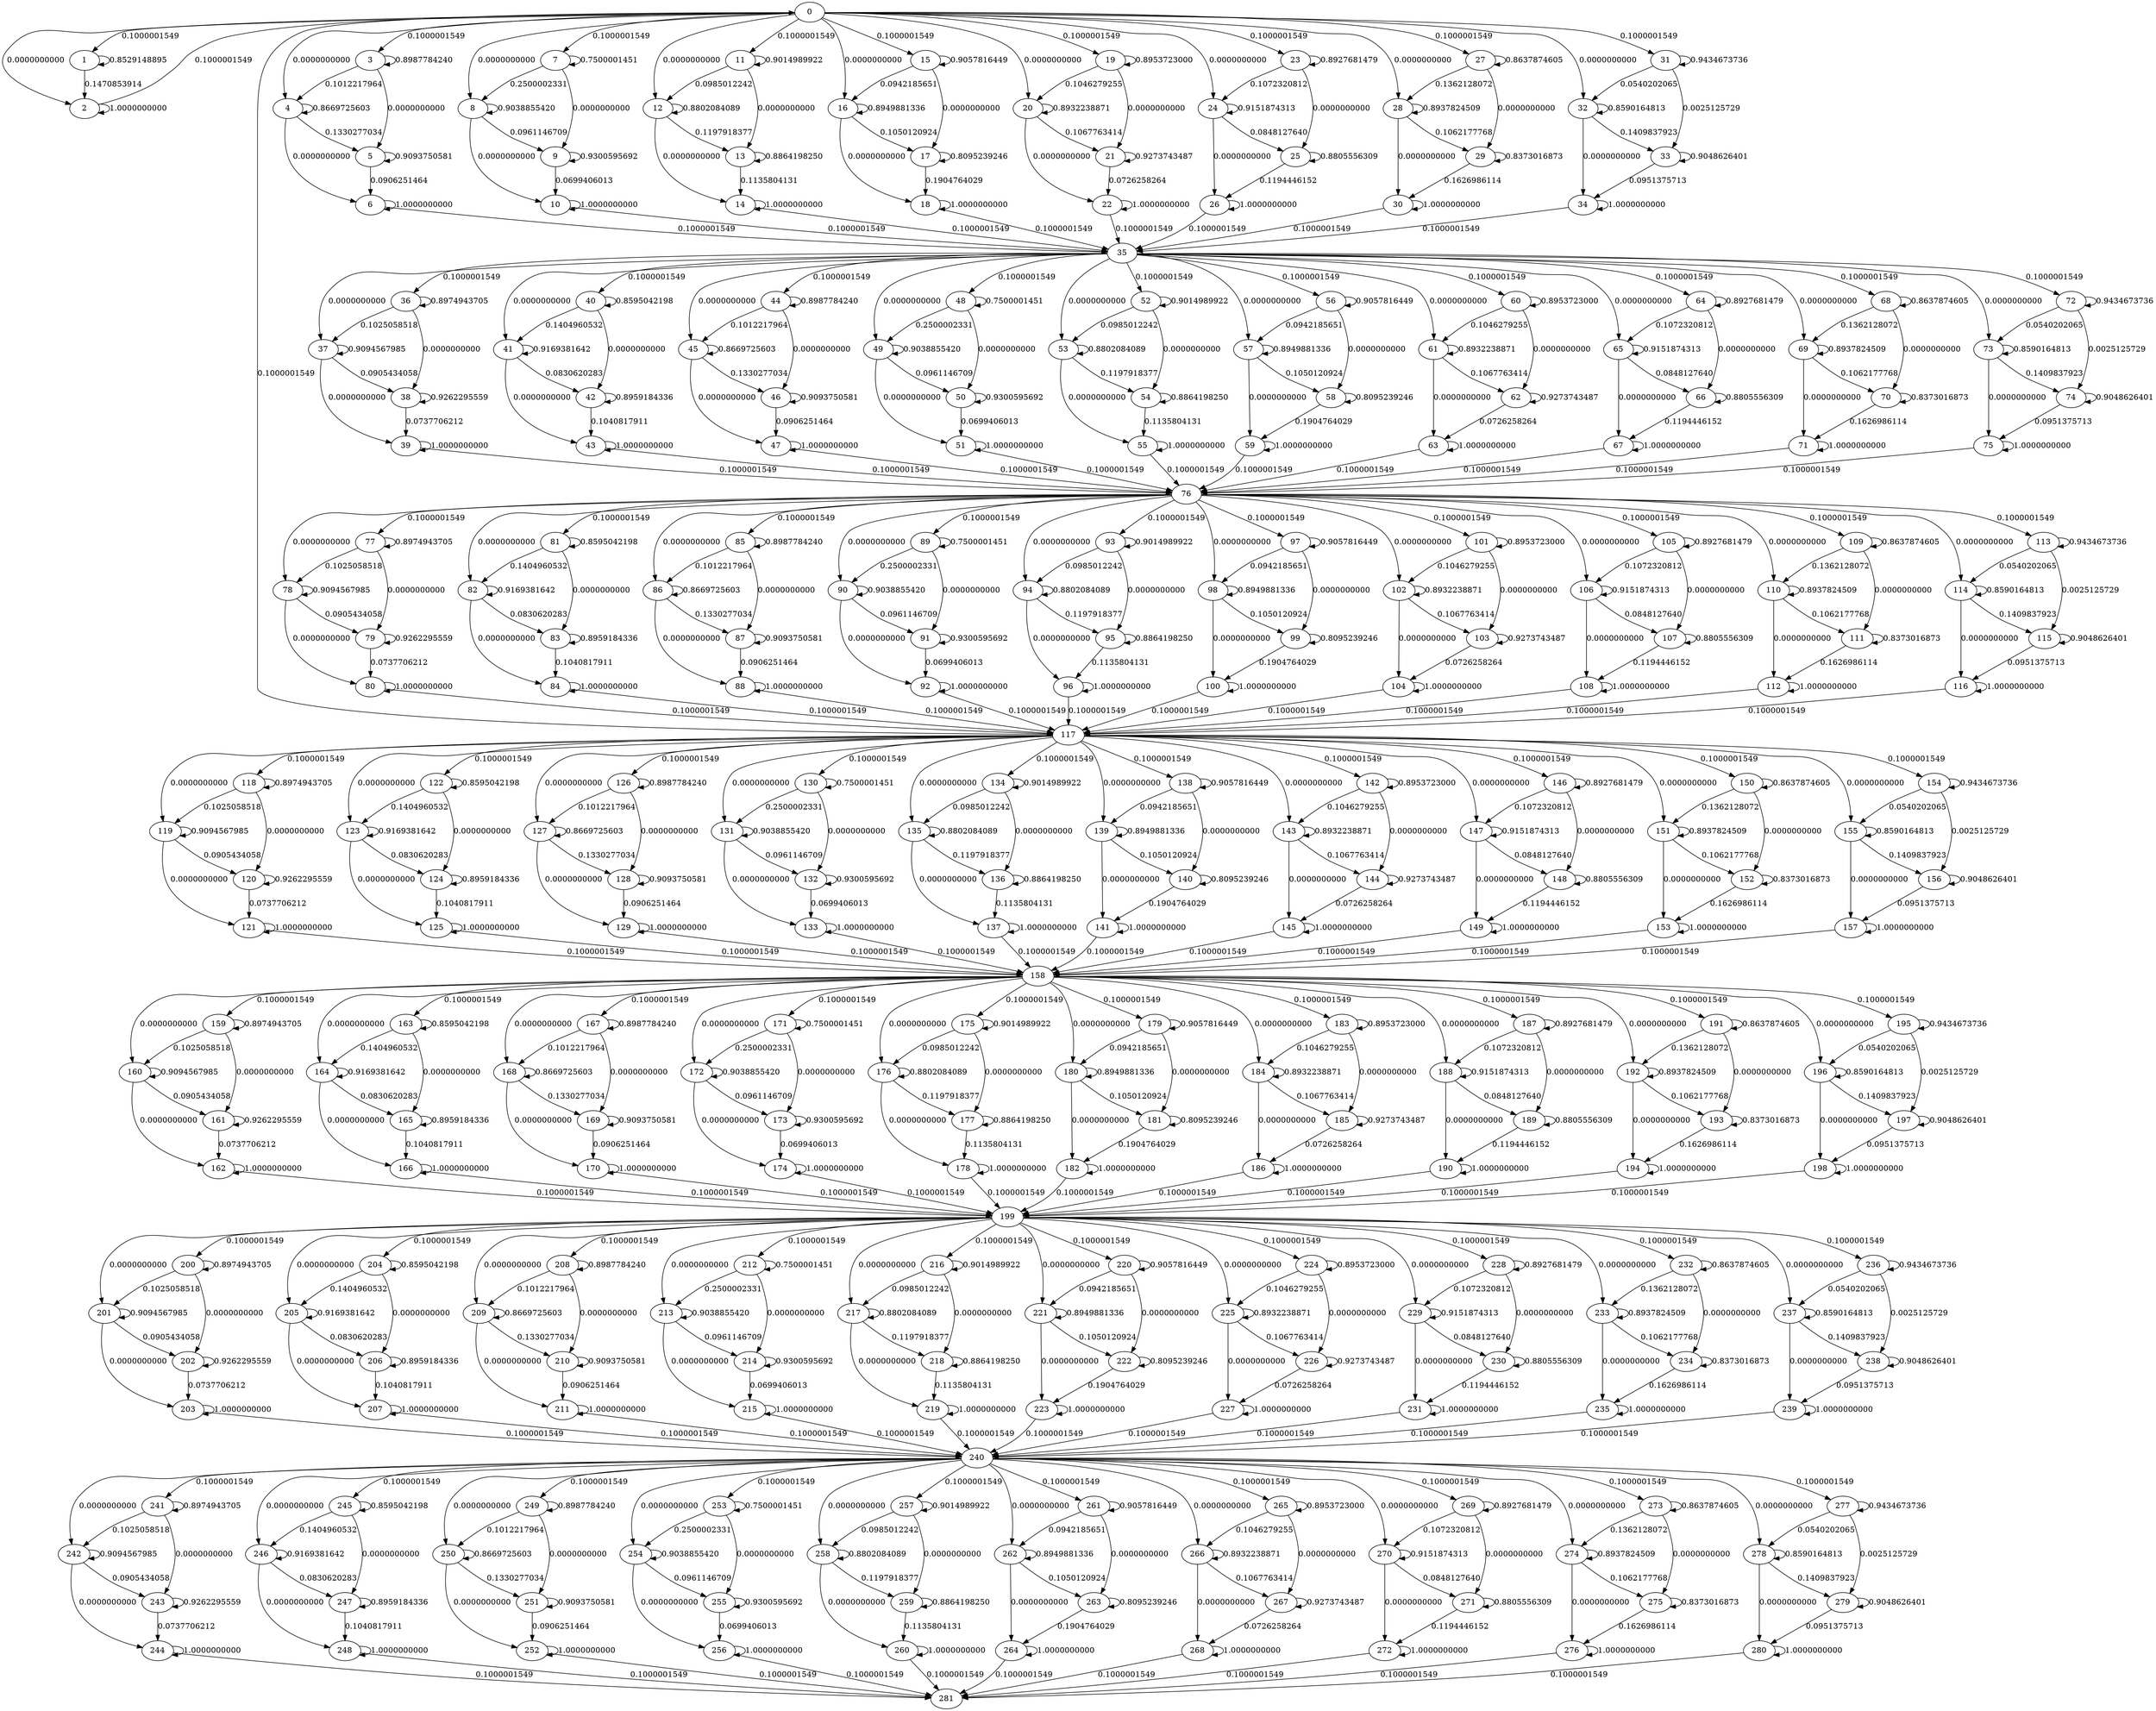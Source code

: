 digraph G {
0->1 [label="0.1000001549"]
0->2 [label="0.0000000000"]
0->3 [label="0.1000001549"]
0->4 [label="0.0000000000"]
0->7 [label="0.1000001549"]
0->8 [label="0.0000000000"]
0->11 [label="0.1000001549"]
0->12 [label="0.0000000000"]
0->15 [label="0.1000001549"]
0->16 [label="0.0000000000"]
0->19 [label="0.1000001549"]
0->20 [label="0.0000000000"]
0->23 [label="0.1000001549"]
0->24 [label="0.0000000000"]
0->27 [label="0.1000001549"]
0->28 [label="0.0000000000"]
0->31 [label="0.1000001549"]
0->32 [label="0.0000000000"]
0->117 [label="0.1000001549"]
1->1 [label="0.8529148895"]
1->2 [label="0.1470853914"]
2->2 [label="1.0000000000"]
2->0 [label="0.1000001549"]
3->3 [label="0.8987784240"]
3->4 [label="0.1012217964"]
3->5 [label="0.0000000000"]
4->4 [label="0.8669725603"]
4->5 [label="0.1330277034"]
4->6 [label="0.0000000000"]
5->5 [label="0.9093750581"]
5->6 [label="0.0906251464"]
6->6 [label="1.0000000000"]
6->35 [label="0.1000001549"]
7->7 [label="0.7500001451"]
7->8 [label="0.2500002331"]
7->9 [label="0.0000000000"]
8->8 [label="0.9038855420"]
8->9 [label="0.0961146709"]
8->10 [label="0.0000000000"]
9->9 [label="0.9300595692"]
9->10 [label="0.0699406013"]
10->10 [label="1.0000000000"]
10->35 [label="0.1000001549"]
11->11 [label="0.9014989922"]
11->12 [label="0.0985012242"]
11->13 [label="0.0000000000"]
12->12 [label="0.8802084089"]
12->13 [label="0.1197918377"]
12->14 [label="0.0000000000"]
13->13 [label="0.8864198250"]
13->14 [label="0.1135804131"]
14->14 [label="1.0000000000"]
14->35 [label="0.1000001549"]
15->15 [label="0.9057816449"]
15->16 [label="0.0942185651"]
15->17 [label="0.0000000000"]
16->16 [label="0.8949881336"]
16->17 [label="0.1050120924"]
16->18 [label="0.0000000000"]
17->17 [label="0.8095239246"]
17->18 [label="0.1904764029"]
18->18 [label="1.0000000000"]
18->35 [label="0.1000001549"]
19->19 [label="0.8953723000"]
19->20 [label="0.1046279255"]
19->21 [label="0.0000000000"]
20->20 [label="0.8932238871"]
20->21 [label="0.1067763414"]
20->22 [label="0.0000000000"]
21->21 [label="0.9273743487"]
21->22 [label="0.0726258264"]
22->22 [label="1.0000000000"]
22->35 [label="0.1000001549"]
23->23 [label="0.8927681479"]
23->24 [label="0.1072320812"]
23->25 [label="0.0000000000"]
24->24 [label="0.9151874313"]
24->25 [label="0.0848127640"]
24->26 [label="0.0000000000"]
25->25 [label="0.8805556309"]
25->26 [label="0.1194446152"]
26->26 [label="1.0000000000"]
26->35 [label="0.1000001549"]
27->27 [label="0.8637874605"]
27->28 [label="0.1362128072"]
27->29 [label="0.0000000000"]
28->28 [label="0.8937824509"]
28->29 [label="0.1062177768"]
28->30 [label="0.0000000000"]
29->29 [label="0.8373016873"]
29->30 [label="0.1626986114"]
30->30 [label="1.0000000000"]
30->35 [label="0.1000001549"]
31->31 [label="0.9434673736"]
31->32 [label="0.0540202065"]
31->33 [label="0.0025125729"]
32->32 [label="0.8590164813"]
32->33 [label="0.1409837923"]
32->34 [label="0.0000000000"]
33->33 [label="0.9048626401"]
33->34 [label="0.0951375713"]
34->34 [label="1.0000000000"]
34->35 [label="0.1000001549"]
35->36 [label="0.1000001549"]
35->37 [label="0.0000000000"]
35->40 [label="0.1000001549"]
35->41 [label="0.0000000000"]
35->44 [label="0.1000001549"]
35->45 [label="0.0000000000"]
35->48 [label="0.1000001549"]
35->49 [label="0.0000000000"]
35->52 [label="0.1000001549"]
35->53 [label="0.0000000000"]
35->56 [label="0.1000001549"]
35->57 [label="0.0000000000"]
35->60 [label="0.1000001549"]
35->61 [label="0.0000000000"]
35->64 [label="0.1000001549"]
35->65 [label="0.0000000000"]
35->68 [label="0.1000001549"]
35->69 [label="0.0000000000"]
35->72 [label="0.1000001549"]
35->73 [label="0.0000000000"]
36->36 [label="0.8974943705"]
36->37 [label="0.1025058518"]
36->38 [label="0.0000000000"]
37->37 [label="0.9094567985"]
37->38 [label="0.0905434058"]
37->39 [label="0.0000000000"]
38->38 [label="0.9262295559"]
38->39 [label="0.0737706212"]
39->39 [label="1.0000000000"]
39->76 [label="0.1000001549"]
40->40 [label="0.8595042198"]
40->41 [label="0.1404960532"]
40->42 [label="0.0000000000"]
41->41 [label="0.9169381642"]
41->42 [label="0.0830620283"]
41->43 [label="0.0000000000"]
42->42 [label="0.8959184336"]
42->43 [label="0.1040817911"]
43->43 [label="1.0000000000"]
43->76 [label="0.1000001549"]
44->44 [label="0.8987784240"]
44->45 [label="0.1012217964"]
44->46 [label="0.0000000000"]
45->45 [label="0.8669725603"]
45->46 [label="0.1330277034"]
45->47 [label="0.0000000000"]
46->46 [label="0.9093750581"]
46->47 [label="0.0906251464"]
47->47 [label="1.0000000000"]
47->76 [label="0.1000001549"]
48->48 [label="0.7500001451"]
48->49 [label="0.2500002331"]
48->50 [label="0.0000000000"]
49->49 [label="0.9038855420"]
49->50 [label="0.0961146709"]
49->51 [label="0.0000000000"]
50->50 [label="0.9300595692"]
50->51 [label="0.0699406013"]
51->51 [label="1.0000000000"]
51->76 [label="0.1000001549"]
52->52 [label="0.9014989922"]
52->53 [label="0.0985012242"]
52->54 [label="0.0000000000"]
53->53 [label="0.8802084089"]
53->54 [label="0.1197918377"]
53->55 [label="0.0000000000"]
54->54 [label="0.8864198250"]
54->55 [label="0.1135804131"]
55->55 [label="1.0000000000"]
55->76 [label="0.1000001549"]
56->56 [label="0.9057816449"]
56->57 [label="0.0942185651"]
56->58 [label="0.0000000000"]
57->57 [label="0.8949881336"]
57->58 [label="0.1050120924"]
57->59 [label="0.0000000000"]
58->58 [label="0.8095239246"]
58->59 [label="0.1904764029"]
59->59 [label="1.0000000000"]
59->76 [label="0.1000001549"]
60->60 [label="0.8953723000"]
60->61 [label="0.1046279255"]
60->62 [label="0.0000000000"]
61->61 [label="0.8932238871"]
61->62 [label="0.1067763414"]
61->63 [label="0.0000000000"]
62->62 [label="0.9273743487"]
62->63 [label="0.0726258264"]
63->63 [label="1.0000000000"]
63->76 [label="0.1000001549"]
64->64 [label="0.8927681479"]
64->65 [label="0.1072320812"]
64->66 [label="0.0000000000"]
65->65 [label="0.9151874313"]
65->66 [label="0.0848127640"]
65->67 [label="0.0000000000"]
66->66 [label="0.8805556309"]
66->67 [label="0.1194446152"]
67->67 [label="1.0000000000"]
67->76 [label="0.1000001549"]
68->68 [label="0.8637874605"]
68->69 [label="0.1362128072"]
68->70 [label="0.0000000000"]
69->69 [label="0.8937824509"]
69->70 [label="0.1062177768"]
69->71 [label="0.0000000000"]
70->70 [label="0.8373016873"]
70->71 [label="0.1626986114"]
71->71 [label="1.0000000000"]
71->76 [label="0.1000001549"]
72->72 [label="0.9434673736"]
72->73 [label="0.0540202065"]
72->74 [label="0.0025125729"]
73->73 [label="0.8590164813"]
73->74 [label="0.1409837923"]
73->75 [label="0.0000000000"]
74->74 [label="0.9048626401"]
74->75 [label="0.0951375713"]
75->75 [label="1.0000000000"]
75->76 [label="0.1000001549"]
76->77 [label="0.1000001549"]
76->78 [label="0.0000000000"]
76->81 [label="0.1000001549"]
76->82 [label="0.0000000000"]
76->85 [label="0.1000001549"]
76->86 [label="0.0000000000"]
76->89 [label="0.1000001549"]
76->90 [label="0.0000000000"]
76->93 [label="0.1000001549"]
76->94 [label="0.0000000000"]
76->97 [label="0.1000001549"]
76->98 [label="0.0000000000"]
76->101 [label="0.1000001549"]
76->102 [label="0.0000000000"]
76->105 [label="0.1000001549"]
76->106 [label="0.0000000000"]
76->109 [label="0.1000001549"]
76->110 [label="0.0000000000"]
76->113 [label="0.1000001549"]
76->114 [label="0.0000000000"]
77->77 [label="0.8974943705"]
77->78 [label="0.1025058518"]
77->79 [label="0.0000000000"]
78->78 [label="0.9094567985"]
78->79 [label="0.0905434058"]
78->80 [label="0.0000000000"]
79->79 [label="0.9262295559"]
79->80 [label="0.0737706212"]
80->80 [label="1.0000000000"]
80->117 [label="0.1000001549"]
81->81 [label="0.8595042198"]
81->82 [label="0.1404960532"]
81->83 [label="0.0000000000"]
82->82 [label="0.9169381642"]
82->83 [label="0.0830620283"]
82->84 [label="0.0000000000"]
83->83 [label="0.8959184336"]
83->84 [label="0.1040817911"]
84->84 [label="1.0000000000"]
84->117 [label="0.1000001549"]
85->85 [label="0.8987784240"]
85->86 [label="0.1012217964"]
85->87 [label="0.0000000000"]
86->86 [label="0.8669725603"]
86->87 [label="0.1330277034"]
86->88 [label="0.0000000000"]
87->87 [label="0.9093750581"]
87->88 [label="0.0906251464"]
88->88 [label="1.0000000000"]
88->117 [label="0.1000001549"]
89->89 [label="0.7500001451"]
89->90 [label="0.2500002331"]
89->91 [label="0.0000000000"]
90->90 [label="0.9038855420"]
90->91 [label="0.0961146709"]
90->92 [label="0.0000000000"]
91->91 [label="0.9300595692"]
91->92 [label="0.0699406013"]
92->92 [label="1.0000000000"]
92->117 [label="0.1000001549"]
93->93 [label="0.9014989922"]
93->94 [label="0.0985012242"]
93->95 [label="0.0000000000"]
94->94 [label="0.8802084089"]
94->95 [label="0.1197918377"]
94->96 [label="0.0000000000"]
95->95 [label="0.8864198250"]
95->96 [label="0.1135804131"]
96->96 [label="1.0000000000"]
96->117 [label="0.1000001549"]
97->97 [label="0.9057816449"]
97->98 [label="0.0942185651"]
97->99 [label="0.0000000000"]
98->98 [label="0.8949881336"]
98->99 [label="0.1050120924"]
98->100 [label="0.0000000000"]
99->99 [label="0.8095239246"]
99->100 [label="0.1904764029"]
100->100 [label="1.0000000000"]
100->117 [label="0.1000001549"]
101->101 [label="0.8953723000"]
101->102 [label="0.1046279255"]
101->103 [label="0.0000000000"]
102->102 [label="0.8932238871"]
102->103 [label="0.1067763414"]
102->104 [label="0.0000000000"]
103->103 [label="0.9273743487"]
103->104 [label="0.0726258264"]
104->104 [label="1.0000000000"]
104->117 [label="0.1000001549"]
105->105 [label="0.8927681479"]
105->106 [label="0.1072320812"]
105->107 [label="0.0000000000"]
106->106 [label="0.9151874313"]
106->107 [label="0.0848127640"]
106->108 [label="0.0000000000"]
107->107 [label="0.8805556309"]
107->108 [label="0.1194446152"]
108->108 [label="1.0000000000"]
108->117 [label="0.1000001549"]
109->109 [label="0.8637874605"]
109->110 [label="0.1362128072"]
109->111 [label="0.0000000000"]
110->110 [label="0.8937824509"]
110->111 [label="0.1062177768"]
110->112 [label="0.0000000000"]
111->111 [label="0.8373016873"]
111->112 [label="0.1626986114"]
112->112 [label="1.0000000000"]
112->117 [label="0.1000001549"]
113->113 [label="0.9434673736"]
113->114 [label="0.0540202065"]
113->115 [label="0.0025125729"]
114->114 [label="0.8590164813"]
114->115 [label="0.1409837923"]
114->116 [label="0.0000000000"]
115->115 [label="0.9048626401"]
115->116 [label="0.0951375713"]
116->116 [label="1.0000000000"]
116->117 [label="0.1000001549"]
117->118 [label="0.1000001549"]
117->119 [label="0.0000000000"]
117->122 [label="0.1000001549"]
117->123 [label="0.0000000000"]
117->126 [label="0.1000001549"]
117->127 [label="0.0000000000"]
117->130 [label="0.1000001549"]
117->131 [label="0.0000000000"]
117->134 [label="0.1000001549"]
117->135 [label="0.0000000000"]
117->138 [label="0.1000001549"]
117->139 [label="0.0000000000"]
117->142 [label="0.1000001549"]
117->143 [label="0.0000000000"]
117->146 [label="0.1000001549"]
117->147 [label="0.0000000000"]
117->150 [label="0.1000001549"]
117->151 [label="0.0000000000"]
117->154 [label="0.1000001549"]
117->155 [label="0.0000000000"]
118->118 [label="0.8974943705"]
118->119 [label="0.1025058518"]
118->120 [label="0.0000000000"]
119->119 [label="0.9094567985"]
119->120 [label="0.0905434058"]
119->121 [label="0.0000000000"]
120->120 [label="0.9262295559"]
120->121 [label="0.0737706212"]
121->121 [label="1.0000000000"]
121->158 [label="0.1000001549"]
122->122 [label="0.8595042198"]
122->123 [label="0.1404960532"]
122->124 [label="0.0000000000"]
123->123 [label="0.9169381642"]
123->124 [label="0.0830620283"]
123->125 [label="0.0000000000"]
124->124 [label="0.8959184336"]
124->125 [label="0.1040817911"]
125->125 [label="1.0000000000"]
125->158 [label="0.1000001549"]
126->126 [label="0.8987784240"]
126->127 [label="0.1012217964"]
126->128 [label="0.0000000000"]
127->127 [label="0.8669725603"]
127->128 [label="0.1330277034"]
127->129 [label="0.0000000000"]
128->128 [label="0.9093750581"]
128->129 [label="0.0906251464"]
129->129 [label="1.0000000000"]
129->158 [label="0.1000001549"]
130->130 [label="0.7500001451"]
130->131 [label="0.2500002331"]
130->132 [label="0.0000000000"]
131->131 [label="0.9038855420"]
131->132 [label="0.0961146709"]
131->133 [label="0.0000000000"]
132->132 [label="0.9300595692"]
132->133 [label="0.0699406013"]
133->133 [label="1.0000000000"]
133->158 [label="0.1000001549"]
134->134 [label="0.9014989922"]
134->135 [label="0.0985012242"]
134->136 [label="0.0000000000"]
135->135 [label="0.8802084089"]
135->136 [label="0.1197918377"]
135->137 [label="0.0000000000"]
136->136 [label="0.8864198250"]
136->137 [label="0.1135804131"]
137->137 [label="1.0000000000"]
137->158 [label="0.1000001549"]
138->138 [label="0.9057816449"]
138->139 [label="0.0942185651"]
138->140 [label="0.0000000000"]
139->139 [label="0.8949881336"]
139->140 [label="0.1050120924"]
139->141 [label="0.0000000000"]
140->140 [label="0.8095239246"]
140->141 [label="0.1904764029"]
141->141 [label="1.0000000000"]
141->158 [label="0.1000001549"]
142->142 [label="0.8953723000"]
142->143 [label="0.1046279255"]
142->144 [label="0.0000000000"]
143->143 [label="0.8932238871"]
143->144 [label="0.1067763414"]
143->145 [label="0.0000000000"]
144->144 [label="0.9273743487"]
144->145 [label="0.0726258264"]
145->145 [label="1.0000000000"]
145->158 [label="0.1000001549"]
146->146 [label="0.8927681479"]
146->147 [label="0.1072320812"]
146->148 [label="0.0000000000"]
147->147 [label="0.9151874313"]
147->148 [label="0.0848127640"]
147->149 [label="0.0000000000"]
148->148 [label="0.8805556309"]
148->149 [label="0.1194446152"]
149->149 [label="1.0000000000"]
149->158 [label="0.1000001549"]
150->150 [label="0.8637874605"]
150->151 [label="0.1362128072"]
150->152 [label="0.0000000000"]
151->151 [label="0.8937824509"]
151->152 [label="0.1062177768"]
151->153 [label="0.0000000000"]
152->152 [label="0.8373016873"]
152->153 [label="0.1626986114"]
153->153 [label="1.0000000000"]
153->158 [label="0.1000001549"]
154->154 [label="0.9434673736"]
154->155 [label="0.0540202065"]
154->156 [label="0.0025125729"]
155->155 [label="0.8590164813"]
155->156 [label="0.1409837923"]
155->157 [label="0.0000000000"]
156->156 [label="0.9048626401"]
156->157 [label="0.0951375713"]
157->157 [label="1.0000000000"]
157->158 [label="0.1000001549"]
158->159 [label="0.1000001549"]
158->160 [label="0.0000000000"]
158->163 [label="0.1000001549"]
158->164 [label="0.0000000000"]
158->167 [label="0.1000001549"]
158->168 [label="0.0000000000"]
158->171 [label="0.1000001549"]
158->172 [label="0.0000000000"]
158->175 [label="0.1000001549"]
158->176 [label="0.0000000000"]
158->179 [label="0.1000001549"]
158->180 [label="0.0000000000"]
158->183 [label="0.1000001549"]
158->184 [label="0.0000000000"]
158->187 [label="0.1000001549"]
158->188 [label="0.0000000000"]
158->191 [label="0.1000001549"]
158->192 [label="0.0000000000"]
158->195 [label="0.1000001549"]
158->196 [label="0.0000000000"]
159->159 [label="0.8974943705"]
159->160 [label="0.1025058518"]
159->161 [label="0.0000000000"]
160->160 [label="0.9094567985"]
160->161 [label="0.0905434058"]
160->162 [label="0.0000000000"]
161->161 [label="0.9262295559"]
161->162 [label="0.0737706212"]
162->162 [label="1.0000000000"]
162->199 [label="0.1000001549"]
163->163 [label="0.8595042198"]
163->164 [label="0.1404960532"]
163->165 [label="0.0000000000"]
164->164 [label="0.9169381642"]
164->165 [label="0.0830620283"]
164->166 [label="0.0000000000"]
165->165 [label="0.8959184336"]
165->166 [label="0.1040817911"]
166->166 [label="1.0000000000"]
166->199 [label="0.1000001549"]
167->167 [label="0.8987784240"]
167->168 [label="0.1012217964"]
167->169 [label="0.0000000000"]
168->168 [label="0.8669725603"]
168->169 [label="0.1330277034"]
168->170 [label="0.0000000000"]
169->169 [label="0.9093750581"]
169->170 [label="0.0906251464"]
170->170 [label="1.0000000000"]
170->199 [label="0.1000001549"]
171->171 [label="0.7500001451"]
171->172 [label="0.2500002331"]
171->173 [label="0.0000000000"]
172->172 [label="0.9038855420"]
172->173 [label="0.0961146709"]
172->174 [label="0.0000000000"]
173->173 [label="0.9300595692"]
173->174 [label="0.0699406013"]
174->174 [label="1.0000000000"]
174->199 [label="0.1000001549"]
175->175 [label="0.9014989922"]
175->176 [label="0.0985012242"]
175->177 [label="0.0000000000"]
176->176 [label="0.8802084089"]
176->177 [label="0.1197918377"]
176->178 [label="0.0000000000"]
177->177 [label="0.8864198250"]
177->178 [label="0.1135804131"]
178->178 [label="1.0000000000"]
178->199 [label="0.1000001549"]
179->179 [label="0.9057816449"]
179->180 [label="0.0942185651"]
179->181 [label="0.0000000000"]
180->180 [label="0.8949881336"]
180->181 [label="0.1050120924"]
180->182 [label="0.0000000000"]
181->181 [label="0.8095239246"]
181->182 [label="0.1904764029"]
182->182 [label="1.0000000000"]
182->199 [label="0.1000001549"]
183->183 [label="0.8953723000"]
183->184 [label="0.1046279255"]
183->185 [label="0.0000000000"]
184->184 [label="0.8932238871"]
184->185 [label="0.1067763414"]
184->186 [label="0.0000000000"]
185->185 [label="0.9273743487"]
185->186 [label="0.0726258264"]
186->186 [label="1.0000000000"]
186->199 [label="0.1000001549"]
187->187 [label="0.8927681479"]
187->188 [label="0.1072320812"]
187->189 [label="0.0000000000"]
188->188 [label="0.9151874313"]
188->189 [label="0.0848127640"]
188->190 [label="0.0000000000"]
189->189 [label="0.8805556309"]
189->190 [label="0.1194446152"]
190->190 [label="1.0000000000"]
190->199 [label="0.1000001549"]
191->191 [label="0.8637874605"]
191->192 [label="0.1362128072"]
191->193 [label="0.0000000000"]
192->192 [label="0.8937824509"]
192->193 [label="0.1062177768"]
192->194 [label="0.0000000000"]
193->193 [label="0.8373016873"]
193->194 [label="0.1626986114"]
194->194 [label="1.0000000000"]
194->199 [label="0.1000001549"]
195->195 [label="0.9434673736"]
195->196 [label="0.0540202065"]
195->197 [label="0.0025125729"]
196->196 [label="0.8590164813"]
196->197 [label="0.1409837923"]
196->198 [label="0.0000000000"]
197->197 [label="0.9048626401"]
197->198 [label="0.0951375713"]
198->198 [label="1.0000000000"]
198->199 [label="0.1000001549"]
199->200 [label="0.1000001549"]
199->201 [label="0.0000000000"]
199->204 [label="0.1000001549"]
199->205 [label="0.0000000000"]
199->208 [label="0.1000001549"]
199->209 [label="0.0000000000"]
199->212 [label="0.1000001549"]
199->213 [label="0.0000000000"]
199->216 [label="0.1000001549"]
199->217 [label="0.0000000000"]
199->220 [label="0.1000001549"]
199->221 [label="0.0000000000"]
199->224 [label="0.1000001549"]
199->225 [label="0.0000000000"]
199->228 [label="0.1000001549"]
199->229 [label="0.0000000000"]
199->232 [label="0.1000001549"]
199->233 [label="0.0000000000"]
199->236 [label="0.1000001549"]
199->237 [label="0.0000000000"]
200->200 [label="0.8974943705"]
200->201 [label="0.1025058518"]
200->202 [label="0.0000000000"]
201->201 [label="0.9094567985"]
201->202 [label="0.0905434058"]
201->203 [label="0.0000000000"]
202->202 [label="0.9262295559"]
202->203 [label="0.0737706212"]
203->203 [label="1.0000000000"]
203->240 [label="0.1000001549"]
204->204 [label="0.8595042198"]
204->205 [label="0.1404960532"]
204->206 [label="0.0000000000"]
205->205 [label="0.9169381642"]
205->206 [label="0.0830620283"]
205->207 [label="0.0000000000"]
206->206 [label="0.8959184336"]
206->207 [label="0.1040817911"]
207->207 [label="1.0000000000"]
207->240 [label="0.1000001549"]
208->208 [label="0.8987784240"]
208->209 [label="0.1012217964"]
208->210 [label="0.0000000000"]
209->209 [label="0.8669725603"]
209->210 [label="0.1330277034"]
209->211 [label="0.0000000000"]
210->210 [label="0.9093750581"]
210->211 [label="0.0906251464"]
211->211 [label="1.0000000000"]
211->240 [label="0.1000001549"]
212->212 [label="0.7500001451"]
212->213 [label="0.2500002331"]
212->214 [label="0.0000000000"]
213->213 [label="0.9038855420"]
213->214 [label="0.0961146709"]
213->215 [label="0.0000000000"]
214->214 [label="0.9300595692"]
214->215 [label="0.0699406013"]
215->215 [label="1.0000000000"]
215->240 [label="0.1000001549"]
216->216 [label="0.9014989922"]
216->217 [label="0.0985012242"]
216->218 [label="0.0000000000"]
217->217 [label="0.8802084089"]
217->218 [label="0.1197918377"]
217->219 [label="0.0000000000"]
218->218 [label="0.8864198250"]
218->219 [label="0.1135804131"]
219->219 [label="1.0000000000"]
219->240 [label="0.1000001549"]
220->220 [label="0.9057816449"]
220->221 [label="0.0942185651"]
220->222 [label="0.0000000000"]
221->221 [label="0.8949881336"]
221->222 [label="0.1050120924"]
221->223 [label="0.0000000000"]
222->222 [label="0.8095239246"]
222->223 [label="0.1904764029"]
223->223 [label="1.0000000000"]
223->240 [label="0.1000001549"]
224->224 [label="0.8953723000"]
224->225 [label="0.1046279255"]
224->226 [label="0.0000000000"]
225->225 [label="0.8932238871"]
225->226 [label="0.1067763414"]
225->227 [label="0.0000000000"]
226->226 [label="0.9273743487"]
226->227 [label="0.0726258264"]
227->227 [label="1.0000000000"]
227->240 [label="0.1000001549"]
228->228 [label="0.8927681479"]
228->229 [label="0.1072320812"]
228->230 [label="0.0000000000"]
229->229 [label="0.9151874313"]
229->230 [label="0.0848127640"]
229->231 [label="0.0000000000"]
230->230 [label="0.8805556309"]
230->231 [label="0.1194446152"]
231->231 [label="1.0000000000"]
231->240 [label="0.1000001549"]
232->232 [label="0.8637874605"]
232->233 [label="0.1362128072"]
232->234 [label="0.0000000000"]
233->233 [label="0.8937824509"]
233->234 [label="0.1062177768"]
233->235 [label="0.0000000000"]
234->234 [label="0.8373016873"]
234->235 [label="0.1626986114"]
235->235 [label="1.0000000000"]
235->240 [label="0.1000001549"]
236->236 [label="0.9434673736"]
236->237 [label="0.0540202065"]
236->238 [label="0.0025125729"]
237->237 [label="0.8590164813"]
237->238 [label="0.1409837923"]
237->239 [label="0.0000000000"]
238->238 [label="0.9048626401"]
238->239 [label="0.0951375713"]
239->239 [label="1.0000000000"]
239->240 [label="0.1000001549"]
240->241 [label="0.1000001549"]
240->242 [label="0.0000000000"]
240->245 [label="0.1000001549"]
240->246 [label="0.0000000000"]
240->249 [label="0.1000001549"]
240->250 [label="0.0000000000"]
240->253 [label="0.1000001549"]
240->254 [label="0.0000000000"]
240->257 [label="0.1000001549"]
240->258 [label="0.0000000000"]
240->261 [label="0.1000001549"]
240->262 [label="0.0000000000"]
240->265 [label="0.1000001549"]
240->266 [label="0.0000000000"]
240->269 [label="0.1000001549"]
240->270 [label="0.0000000000"]
240->273 [label="0.1000001549"]
240->274 [label="0.0000000000"]
240->277 [label="0.1000001549"]
240->278 [label="0.0000000000"]
241->241 [label="0.8974943705"]
241->242 [label="0.1025058518"]
241->243 [label="0.0000000000"]
242->242 [label="0.9094567985"]
242->243 [label="0.0905434058"]
242->244 [label="0.0000000000"]
243->243 [label="0.9262295559"]
243->244 [label="0.0737706212"]
244->244 [label="1.0000000000"]
244->281 [label="0.1000001549"]
245->245 [label="0.8595042198"]
245->246 [label="0.1404960532"]
245->247 [label="0.0000000000"]
246->246 [label="0.9169381642"]
246->247 [label="0.0830620283"]
246->248 [label="0.0000000000"]
247->247 [label="0.8959184336"]
247->248 [label="0.1040817911"]
248->248 [label="1.0000000000"]
248->281 [label="0.1000001549"]
249->249 [label="0.8987784240"]
249->250 [label="0.1012217964"]
249->251 [label="0.0000000000"]
250->250 [label="0.8669725603"]
250->251 [label="0.1330277034"]
250->252 [label="0.0000000000"]
251->251 [label="0.9093750581"]
251->252 [label="0.0906251464"]
252->252 [label="1.0000000000"]
252->281 [label="0.1000001549"]
253->253 [label="0.7500001451"]
253->254 [label="0.2500002331"]
253->255 [label="0.0000000000"]
254->254 [label="0.9038855420"]
254->255 [label="0.0961146709"]
254->256 [label="0.0000000000"]
255->255 [label="0.9300595692"]
255->256 [label="0.0699406013"]
256->256 [label="1.0000000000"]
256->281 [label="0.1000001549"]
257->257 [label="0.9014989922"]
257->258 [label="0.0985012242"]
257->259 [label="0.0000000000"]
258->258 [label="0.8802084089"]
258->259 [label="0.1197918377"]
258->260 [label="0.0000000000"]
259->259 [label="0.8864198250"]
259->260 [label="0.1135804131"]
260->260 [label="1.0000000000"]
260->281 [label="0.1000001549"]
261->261 [label="0.9057816449"]
261->262 [label="0.0942185651"]
261->263 [label="0.0000000000"]
262->262 [label="0.8949881336"]
262->263 [label="0.1050120924"]
262->264 [label="0.0000000000"]
263->263 [label="0.8095239246"]
263->264 [label="0.1904764029"]
264->264 [label="1.0000000000"]
264->281 [label="0.1000001549"]
265->265 [label="0.8953723000"]
265->266 [label="0.1046279255"]
265->267 [label="0.0000000000"]
266->266 [label="0.8932238871"]
266->267 [label="0.1067763414"]
266->268 [label="0.0000000000"]
267->267 [label="0.9273743487"]
267->268 [label="0.0726258264"]
268->268 [label="1.0000000000"]
268->281 [label="0.1000001549"]
269->269 [label="0.8927681479"]
269->270 [label="0.1072320812"]
269->271 [label="0.0000000000"]
270->270 [label="0.9151874313"]
270->271 [label="0.0848127640"]
270->272 [label="0.0000000000"]
271->271 [label="0.8805556309"]
271->272 [label="0.1194446152"]
272->272 [label="1.0000000000"]
272->281 [label="0.1000001549"]
273->273 [label="0.8637874605"]
273->274 [label="0.1362128072"]
273->275 [label="0.0000000000"]
274->274 [label="0.8937824509"]
274->275 [label="0.1062177768"]
274->276 [label="0.0000000000"]
275->275 [label="0.8373016873"]
275->276 [label="0.1626986114"]
276->276 [label="1.0000000000"]
276->281 [label="0.1000001549"]
277->277 [label="0.9434673736"]
277->278 [label="0.0540202065"]
277->279 [label="0.0025125729"]
278->278 [label="0.8590164813"]
278->279 [label="0.1409837923"]
278->280 [label="0.0000000000"]
279->279 [label="0.9048626401"]
279->280 [label="0.0951375713"]
280->280 [label="1.0000000000"]
280->281 [label="0.1000001549"]
}

